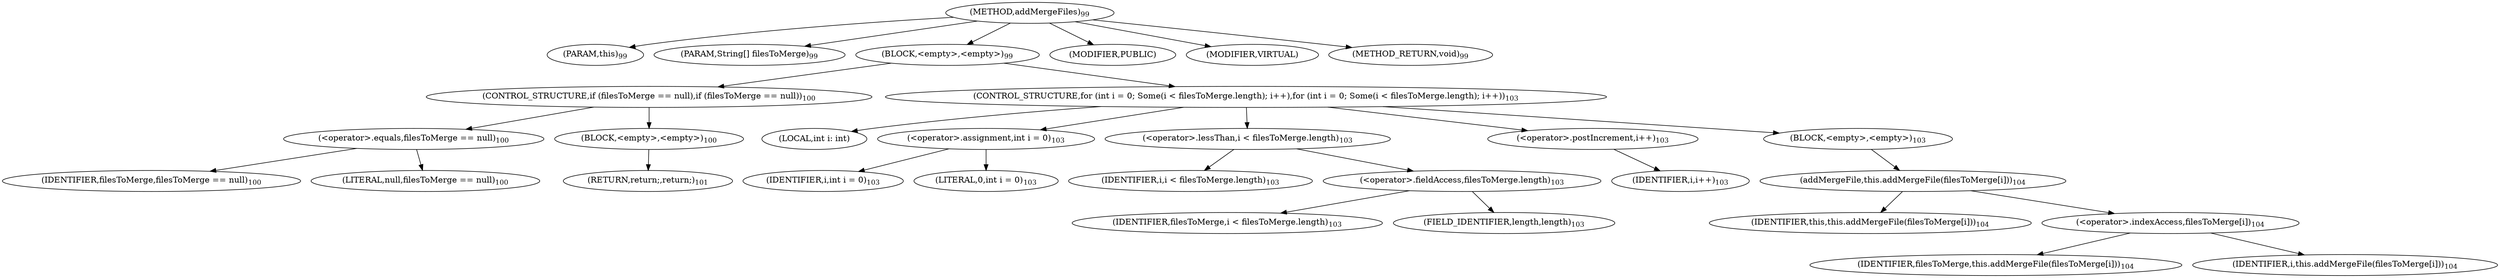 digraph "addMergeFiles" {  
"142" [label = <(METHOD,addMergeFiles)<SUB>99</SUB>> ]
"6" [label = <(PARAM,this)<SUB>99</SUB>> ]
"143" [label = <(PARAM,String[] filesToMerge)<SUB>99</SUB>> ]
"144" [label = <(BLOCK,&lt;empty&gt;,&lt;empty&gt;)<SUB>99</SUB>> ]
"145" [label = <(CONTROL_STRUCTURE,if (filesToMerge == null),if (filesToMerge == null))<SUB>100</SUB>> ]
"146" [label = <(&lt;operator&gt;.equals,filesToMerge == null)<SUB>100</SUB>> ]
"147" [label = <(IDENTIFIER,filesToMerge,filesToMerge == null)<SUB>100</SUB>> ]
"148" [label = <(LITERAL,null,filesToMerge == null)<SUB>100</SUB>> ]
"149" [label = <(BLOCK,&lt;empty&gt;,&lt;empty&gt;)<SUB>100</SUB>> ]
"150" [label = <(RETURN,return;,return;)<SUB>101</SUB>> ]
"151" [label = <(CONTROL_STRUCTURE,for (int i = 0; Some(i &lt; filesToMerge.length); i++),for (int i = 0; Some(i &lt; filesToMerge.length); i++))<SUB>103</SUB>> ]
"152" [label = <(LOCAL,int i: int)> ]
"153" [label = <(&lt;operator&gt;.assignment,int i = 0)<SUB>103</SUB>> ]
"154" [label = <(IDENTIFIER,i,int i = 0)<SUB>103</SUB>> ]
"155" [label = <(LITERAL,0,int i = 0)<SUB>103</SUB>> ]
"156" [label = <(&lt;operator&gt;.lessThan,i &lt; filesToMerge.length)<SUB>103</SUB>> ]
"157" [label = <(IDENTIFIER,i,i &lt; filesToMerge.length)<SUB>103</SUB>> ]
"158" [label = <(&lt;operator&gt;.fieldAccess,filesToMerge.length)<SUB>103</SUB>> ]
"159" [label = <(IDENTIFIER,filesToMerge,i &lt; filesToMerge.length)<SUB>103</SUB>> ]
"160" [label = <(FIELD_IDENTIFIER,length,length)<SUB>103</SUB>> ]
"161" [label = <(&lt;operator&gt;.postIncrement,i++)<SUB>103</SUB>> ]
"162" [label = <(IDENTIFIER,i,i++)<SUB>103</SUB>> ]
"163" [label = <(BLOCK,&lt;empty&gt;,&lt;empty&gt;)<SUB>103</SUB>> ]
"164" [label = <(addMergeFile,this.addMergeFile(filesToMerge[i]))<SUB>104</SUB>> ]
"5" [label = <(IDENTIFIER,this,this.addMergeFile(filesToMerge[i]))<SUB>104</SUB>> ]
"165" [label = <(&lt;operator&gt;.indexAccess,filesToMerge[i])<SUB>104</SUB>> ]
"166" [label = <(IDENTIFIER,filesToMerge,this.addMergeFile(filesToMerge[i]))<SUB>104</SUB>> ]
"167" [label = <(IDENTIFIER,i,this.addMergeFile(filesToMerge[i]))<SUB>104</SUB>> ]
"168" [label = <(MODIFIER,PUBLIC)> ]
"169" [label = <(MODIFIER,VIRTUAL)> ]
"170" [label = <(METHOD_RETURN,void)<SUB>99</SUB>> ]
  "142" -> "6" 
  "142" -> "143" 
  "142" -> "144" 
  "142" -> "168" 
  "142" -> "169" 
  "142" -> "170" 
  "144" -> "145" 
  "144" -> "151" 
  "145" -> "146" 
  "145" -> "149" 
  "146" -> "147" 
  "146" -> "148" 
  "149" -> "150" 
  "151" -> "152" 
  "151" -> "153" 
  "151" -> "156" 
  "151" -> "161" 
  "151" -> "163" 
  "153" -> "154" 
  "153" -> "155" 
  "156" -> "157" 
  "156" -> "158" 
  "158" -> "159" 
  "158" -> "160" 
  "161" -> "162" 
  "163" -> "164" 
  "164" -> "5" 
  "164" -> "165" 
  "165" -> "166" 
  "165" -> "167" 
}
